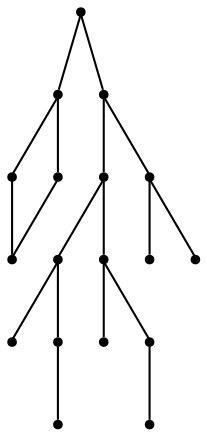 graph {
  node [shape=point,comment="{\"directed\":false,\"doi\":\"10.1007/3-540-36151-0_32\",\"figure\":\"1 (1)\"}"]

  v0 [pos="1038.2999897003174,586.1944410536023"]
  v1 [pos="1038.2999897003174,535.3193495008679"]
  v2 [pos="1018.0499871571859,637.0695326063367"]
  v3 [pos="997.5499947865804,586.1944410536023"]
  v4 [pos="997.6750055948894,535.3193495008679"]
  v5 [pos="1018.0500030517578,484.4445122612847"]
  v6 [pos="977.3000081380209,484.4445122612847"]
  v7 [pos="977.3000081380209,433.6945427788628"]
  v8 [pos="962.0499928792318,677.6945326063367"]
  v9 [pos="956.9250106811525,586.1944410536023"]
  v10 [pos="906.1749776204427,637.0695326063367"]
  v11 [pos="916.3000106811525,535.3193495008679"]
  v12 [pos="936.6750081380209,484.4445122612847"]
  v13 [pos="895.9250132242839,484.4445122612847"]
  v14 [pos="855.3000132242839,586.1944410536023"]
  v15 [pos="895.9250132242839,433.6945427788628"]
  v16 [pos="875.6750106811525,535.3193495008679"]
  v17 [pos="834.9250157674154,535.3193495008679"]

  v0 -- v1 [id="-1",pos="1038.2999897003174,586.1944410536023 1038.2999897003174,535.3193495008679 1038.2999897003174,535.3193495008679 1038.2999897003174,535.3193495008679"]
  v14 -- v17 [id="-2",pos="855.3000132242839,586.1944410536023 834.9250157674154,535.3193495008679 834.9250157674154,535.3193495008679 834.9250157674154,535.3193495008679"]
  v14 -- v16 [id="-3",pos="855.3000132242839,586.1944410536023 875.6750106811525,535.3193495008679 875.6750106811525,535.3193495008679 875.6750106811525,535.3193495008679"]
  v13 -- v15 [id="-4",pos="895.9250132242839,484.4445122612847 895.9250132242839,433.6945427788628 895.9250132242839,433.6945427788628 895.9250132242839,433.6945427788628"]
  v10 -- v14 [id="-5",pos="906.1749776204427,637.0695326063367 855.3000132242839,586.1944410536023 855.3000132242839,586.1944410536023 855.3000132242839,586.1944410536023"]
  v11 -- v13 [id="-6",pos="916.3000106811525,535.3193495008679 895.9250132242839,484.4445122612847 895.9250132242839,484.4445122612847 895.9250132242839,484.4445122612847"]
  v10 -- v9 [id="-7",pos="906.1749776204427,637.0695326063367 956.9250106811525,586.1944410536023 956.9250106811525,586.1944410536023 956.9250106811525,586.1944410536023"]
  v11 -- v12 [id="-8",pos="916.3000106811525,535.3193495008679 936.6750081380209,484.4445122612847 936.6750081380209,484.4445122612847 936.6750081380209,484.4445122612847"]
  v9 -- v11 [id="-9",pos="956.9250106811525,586.1944410536023 916.3000106811525,535.3193495008679 916.3000106811525,535.3193495008679 916.3000106811525,535.3193495008679"]
  v8 -- v10 [id="-10",pos="962.0499928792318,677.6945326063367 906.1749776204427,637.0695326063367 906.1749776204427,637.0695326063367 906.1749776204427,637.0695326063367"]
  v9 -- v4 [id="-11",pos="956.9250106811525,586.1944410536023 997.6750055948894,535.3193495008679 997.6750055948894,535.3193495008679 997.6750055948894,535.3193495008679"]
  v8 -- v2 [id="-12",pos="962.0499928792318,677.6945326063367 1018.0499871571859,637.0695326063367 1018.0499871571859,637.0695326063367 1018.0499871571859,637.0695326063367"]
  v6 -- v7 [id="-13",pos="977.3000081380209,484.4445122612847 977.3000081380209,433.6945427788628 977.3000081380209,433.6945427788628 977.3000081380209,433.6945427788628"]
  v4 -- v6 [id="-14",pos="997.6750055948894,535.3193495008679 977.3000081380209,484.4445122612847 977.3000081380209,484.4445122612847 977.3000081380209,484.4445122612847"]
  v4 -- v5 [id="-15",pos="997.6750055948894,535.3193495008679 1018.0500030517578,484.4445122612847 1018.0500030517578,484.4445122612847 1018.0500030517578,484.4445122612847"]
  v2 -- v3 [id="-17",pos="1018.0499871571859,637.0695326063367 997.5499947865804,586.1944410536023 997.5499947865804,586.1944410536023 997.5499947865804,586.1944410536023"]
  v2 -- v0 [id="-19",pos="1018.0499871571859,637.0695326063367 1038.2999897003174,586.1944410536023 1038.2999897003174,586.1944410536023 1038.2999897003174,586.1944410536023"]
  v3 -- v1 [id="-16",pos="997.5499947865804,586.1944410536023 1038.2999897003174,535.3193495008679 1038.2999897003174,535.3193495008679 1038.2999897003174,535.3193495008679"]
}